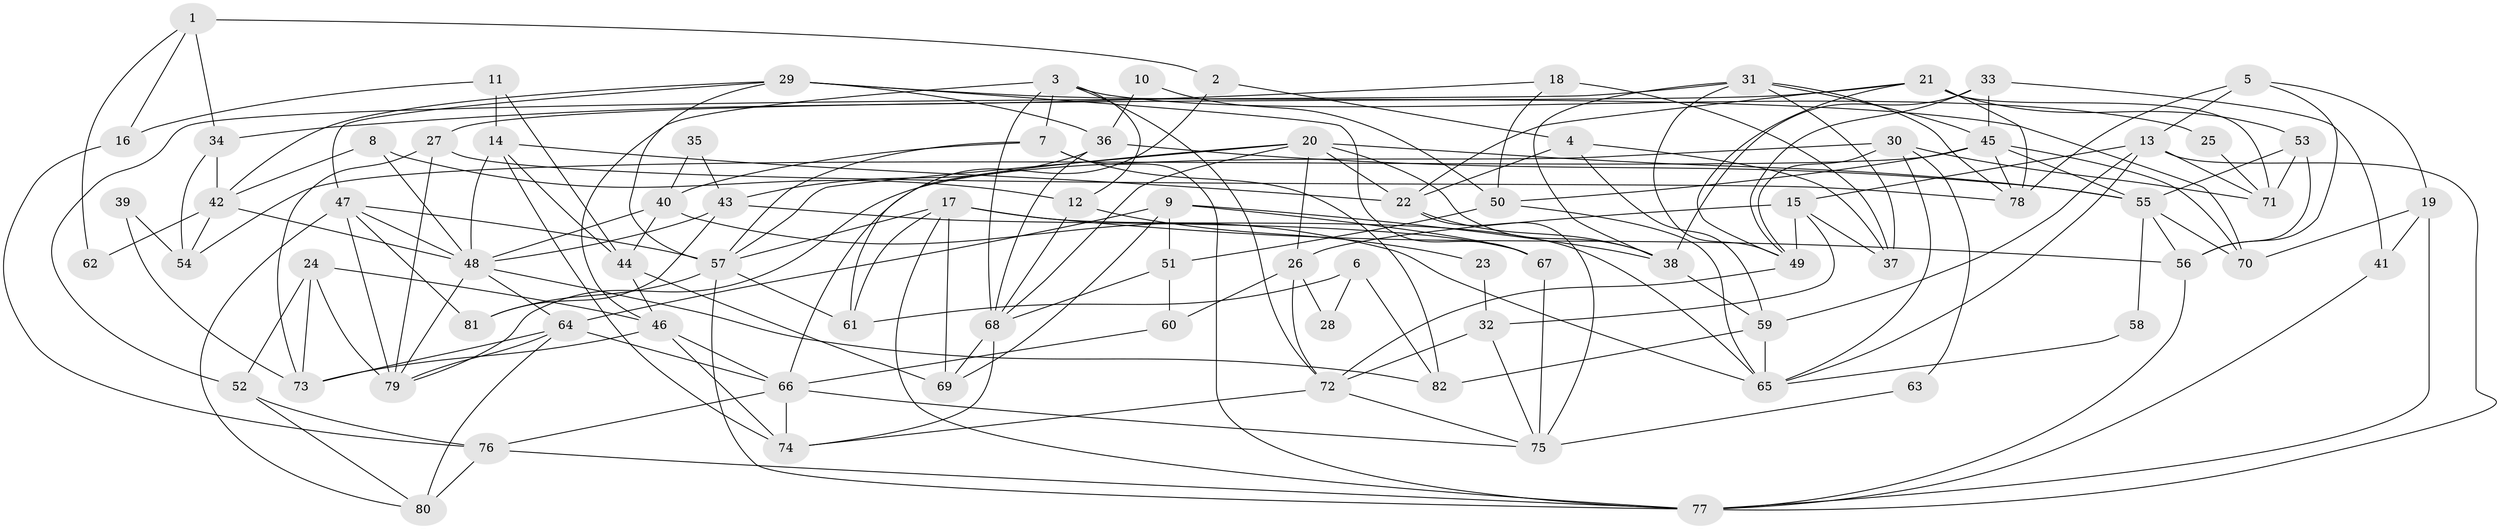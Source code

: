// original degree distribution, {3: 0.21551724137931033, 4: 0.31896551724137934, 7: 0.02586206896551724, 6: 0.11206896551724138, 2: 0.14655172413793102, 5: 0.1724137931034483, 8: 0.008620689655172414}
// Generated by graph-tools (version 1.1) at 2025/37/03/04/25 23:37:11]
// undirected, 82 vertices, 191 edges
graph export_dot {
  node [color=gray90,style=filled];
  1;
  2;
  3;
  4;
  5;
  6;
  7;
  8;
  9;
  10;
  11;
  12;
  13;
  14;
  15;
  16;
  17;
  18;
  19;
  20;
  21;
  22;
  23;
  24;
  25;
  26;
  27;
  28;
  29;
  30;
  31;
  32;
  33;
  34;
  35;
  36;
  37;
  38;
  39;
  40;
  41;
  42;
  43;
  44;
  45;
  46;
  47;
  48;
  49;
  50;
  51;
  52;
  53;
  54;
  55;
  56;
  57;
  58;
  59;
  60;
  61;
  62;
  63;
  64;
  65;
  66;
  67;
  68;
  69;
  70;
  71;
  72;
  73;
  74;
  75;
  76;
  77;
  78;
  79;
  80;
  81;
  82;
  1 -- 2 [weight=1.0];
  1 -- 16 [weight=1.0];
  1 -- 34 [weight=1.0];
  1 -- 62 [weight=1.0];
  2 -- 4 [weight=1.0];
  2 -- 61 [weight=1.0];
  3 -- 7 [weight=1.0];
  3 -- 12 [weight=1.0];
  3 -- 25 [weight=1.0];
  3 -- 46 [weight=1.0];
  3 -- 68 [weight=1.0];
  3 -- 72 [weight=1.0];
  4 -- 22 [weight=1.0];
  4 -- 37 [weight=1.0];
  4 -- 59 [weight=1.0];
  5 -- 13 [weight=1.0];
  5 -- 19 [weight=1.0];
  5 -- 56 [weight=1.0];
  5 -- 78 [weight=1.0];
  6 -- 28 [weight=1.0];
  6 -- 61 [weight=1.0];
  6 -- 82 [weight=1.0];
  7 -- 40 [weight=1.0];
  7 -- 57 [weight=1.0];
  7 -- 77 [weight=1.0];
  7 -- 82 [weight=1.0];
  8 -- 12 [weight=1.0];
  8 -- 42 [weight=1.0];
  8 -- 48 [weight=1.0];
  9 -- 38 [weight=1.0];
  9 -- 51 [weight=1.0];
  9 -- 64 [weight=1.0];
  9 -- 67 [weight=1.0];
  9 -- 69 [weight=1.0];
  10 -- 36 [weight=1.0];
  10 -- 50 [weight=1.0];
  11 -- 14 [weight=1.0];
  11 -- 16 [weight=1.0];
  11 -- 44 [weight=1.0];
  12 -- 23 [weight=1.0];
  12 -- 68 [weight=1.0];
  13 -- 15 [weight=1.0];
  13 -- 59 [weight=1.0];
  13 -- 65 [weight=1.0];
  13 -- 71 [weight=1.0];
  13 -- 77 [weight=1.0];
  14 -- 22 [weight=1.0];
  14 -- 44 [weight=1.0];
  14 -- 48 [weight=1.0];
  14 -- 74 [weight=1.0];
  15 -- 26 [weight=1.0];
  15 -- 32 [weight=1.0];
  15 -- 37 [weight=1.0];
  15 -- 49 [weight=1.0];
  16 -- 76 [weight=1.0];
  17 -- 56 [weight=1.0];
  17 -- 57 [weight=1.0];
  17 -- 61 [weight=1.0];
  17 -- 65 [weight=1.0];
  17 -- 69 [weight=1.0];
  17 -- 77 [weight=1.0];
  18 -- 34 [weight=1.0];
  18 -- 37 [weight=2.0];
  18 -- 50 [weight=1.0];
  19 -- 41 [weight=1.0];
  19 -- 70 [weight=1.0];
  19 -- 77 [weight=1.0];
  20 -- 22 [weight=1.0];
  20 -- 26 [weight=1.0];
  20 -- 38 [weight=1.0];
  20 -- 55 [weight=1.0];
  20 -- 57 [weight=1.0];
  20 -- 66 [weight=1.0];
  20 -- 68 [weight=1.0];
  21 -- 22 [weight=1.0];
  21 -- 27 [weight=1.0];
  21 -- 49 [weight=1.0];
  21 -- 53 [weight=1.0];
  21 -- 71 [weight=2.0];
  21 -- 78 [weight=1.0];
  22 -- 38 [weight=1.0];
  22 -- 75 [weight=1.0];
  23 -- 32 [weight=1.0];
  24 -- 46 [weight=1.0];
  24 -- 52 [weight=1.0];
  24 -- 73 [weight=1.0];
  24 -- 79 [weight=1.0];
  25 -- 71 [weight=1.0];
  26 -- 28 [weight=1.0];
  26 -- 60 [weight=1.0];
  26 -- 72 [weight=1.0];
  27 -- 73 [weight=1.0];
  27 -- 78 [weight=1.0];
  27 -- 79 [weight=1.0];
  29 -- 36 [weight=1.0];
  29 -- 42 [weight=1.0];
  29 -- 47 [weight=1.0];
  29 -- 57 [weight=1.0];
  29 -- 67 [weight=1.0];
  29 -- 70 [weight=1.0];
  30 -- 49 [weight=1.0];
  30 -- 63 [weight=1.0];
  30 -- 65 [weight=1.0];
  30 -- 71 [weight=1.0];
  30 -- 79 [weight=1.0];
  31 -- 37 [weight=1.0];
  31 -- 38 [weight=1.0];
  31 -- 45 [weight=1.0];
  31 -- 49 [weight=1.0];
  31 -- 52 [weight=1.0];
  31 -- 78 [weight=1.0];
  32 -- 72 [weight=1.0];
  32 -- 75 [weight=1.0];
  33 -- 38 [weight=1.0];
  33 -- 41 [weight=1.0];
  33 -- 45 [weight=1.0];
  33 -- 49 [weight=1.0];
  34 -- 42 [weight=1.0];
  34 -- 54 [weight=1.0];
  35 -- 40 [weight=1.0];
  35 -- 43 [weight=1.0];
  36 -- 43 [weight=1.0];
  36 -- 55 [weight=1.0];
  36 -- 68 [weight=1.0];
  38 -- 59 [weight=1.0];
  39 -- 54 [weight=1.0];
  39 -- 73 [weight=1.0];
  40 -- 44 [weight=1.0];
  40 -- 48 [weight=1.0];
  40 -- 65 [weight=1.0];
  41 -- 77 [weight=1.0];
  42 -- 48 [weight=1.0];
  42 -- 54 [weight=1.0];
  42 -- 62 [weight=1.0];
  43 -- 48 [weight=1.0];
  43 -- 67 [weight=1.0];
  43 -- 81 [weight=1.0];
  44 -- 46 [weight=1.0];
  44 -- 69 [weight=2.0];
  45 -- 50 [weight=1.0];
  45 -- 54 [weight=1.0];
  45 -- 55 [weight=1.0];
  45 -- 70 [weight=1.0];
  45 -- 78 [weight=1.0];
  46 -- 66 [weight=1.0];
  46 -- 73 [weight=1.0];
  46 -- 74 [weight=1.0];
  47 -- 48 [weight=1.0];
  47 -- 57 [weight=1.0];
  47 -- 79 [weight=1.0];
  47 -- 80 [weight=1.0];
  47 -- 81 [weight=1.0];
  48 -- 64 [weight=1.0];
  48 -- 79 [weight=1.0];
  48 -- 82 [weight=1.0];
  49 -- 72 [weight=1.0];
  50 -- 51 [weight=1.0];
  50 -- 65 [weight=1.0];
  51 -- 60 [weight=1.0];
  51 -- 68 [weight=1.0];
  52 -- 76 [weight=1.0];
  52 -- 80 [weight=1.0];
  53 -- 55 [weight=1.0];
  53 -- 56 [weight=1.0];
  53 -- 71 [weight=1.0];
  55 -- 56 [weight=1.0];
  55 -- 58 [weight=1.0];
  55 -- 70 [weight=1.0];
  56 -- 77 [weight=1.0];
  57 -- 61 [weight=1.0];
  57 -- 77 [weight=1.0];
  57 -- 81 [weight=1.0];
  58 -- 65 [weight=1.0];
  59 -- 65 [weight=1.0];
  59 -- 82 [weight=2.0];
  60 -- 66 [weight=1.0];
  63 -- 75 [weight=1.0];
  64 -- 66 [weight=1.0];
  64 -- 73 [weight=1.0];
  64 -- 79 [weight=1.0];
  64 -- 80 [weight=1.0];
  66 -- 74 [weight=1.0];
  66 -- 75 [weight=1.0];
  66 -- 76 [weight=1.0];
  67 -- 75 [weight=1.0];
  68 -- 69 [weight=1.0];
  68 -- 74 [weight=1.0];
  72 -- 74 [weight=1.0];
  72 -- 75 [weight=1.0];
  76 -- 77 [weight=1.0];
  76 -- 80 [weight=1.0];
}
